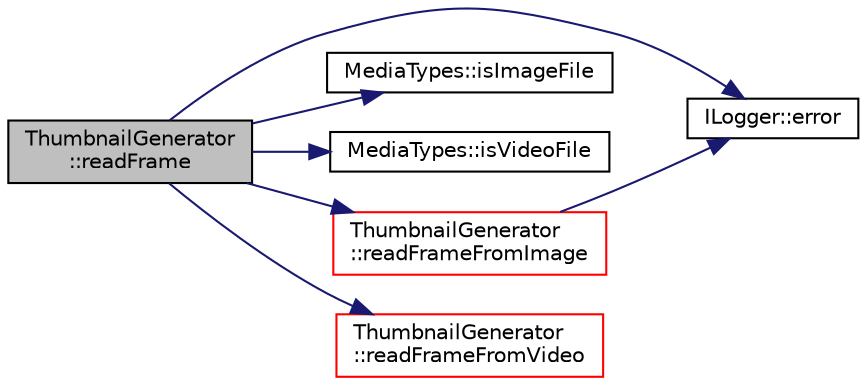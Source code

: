 digraph "ThumbnailGenerator::readFrame"
{
 // LATEX_PDF_SIZE
  edge [fontname="Helvetica",fontsize="10",labelfontname="Helvetica",labelfontsize="10"];
  node [fontname="Helvetica",fontsize="10",shape=record];
  rankdir="LR";
  Node1 [label="ThumbnailGenerator\l::readFrame",height=0.2,width=0.4,color="black", fillcolor="grey75", style="filled", fontcolor="black",tooltip=" "];
  Node1 -> Node2 [color="midnightblue",fontsize="10",style="solid",fontname="Helvetica"];
  Node2 [label="ILogger::error",height=0.2,width=0.4,color="black", fillcolor="white", style="filled",URL="$struct_i_logger.html#ad09119105074eaeb5a6230bbc240e4f1",tooltip=" "];
  Node1 -> Node3 [color="midnightblue",fontsize="10",style="solid",fontname="Helvetica"];
  Node3 [label="MediaTypes::isImageFile",height=0.2,width=0.4,color="black", fillcolor="white", style="filled",URL="$namespace_media_types.html#ae77c92c4d8be4dda4c9f016ce6bd791a",tooltip=" "];
  Node1 -> Node4 [color="midnightblue",fontsize="10",style="solid",fontname="Helvetica"];
  Node4 [label="MediaTypes::isVideoFile",height=0.2,width=0.4,color="black", fillcolor="white", style="filled",URL="$namespace_media_types.html#a641eac174131f628b1a2e3e357143540",tooltip=" "];
  Node1 -> Node5 [color="midnightblue",fontsize="10",style="solid",fontname="Helvetica"];
  Node5 [label="ThumbnailGenerator\l::readFrameFromImage",height=0.2,width=0.4,color="red", fillcolor="white", style="filled",URL="$class_thumbnail_generator.html#a3af9631b0f90b5eccc29e2df79a90e0f",tooltip=" "];
  Node5 -> Node2 [color="midnightblue",fontsize="10",style="solid",fontname="Helvetica"];
  Node1 -> Node10 [color="midnightblue",fontsize="10",style="solid",fontname="Helvetica"];
  Node10 [label="ThumbnailGenerator\l::readFrameFromVideo",height=0.2,width=0.4,color="red", fillcolor="white", style="filled",URL="$class_thumbnail_generator.html#a2b3ef9191a1a9b06f39b5207125dc4de",tooltip=" "];
}
